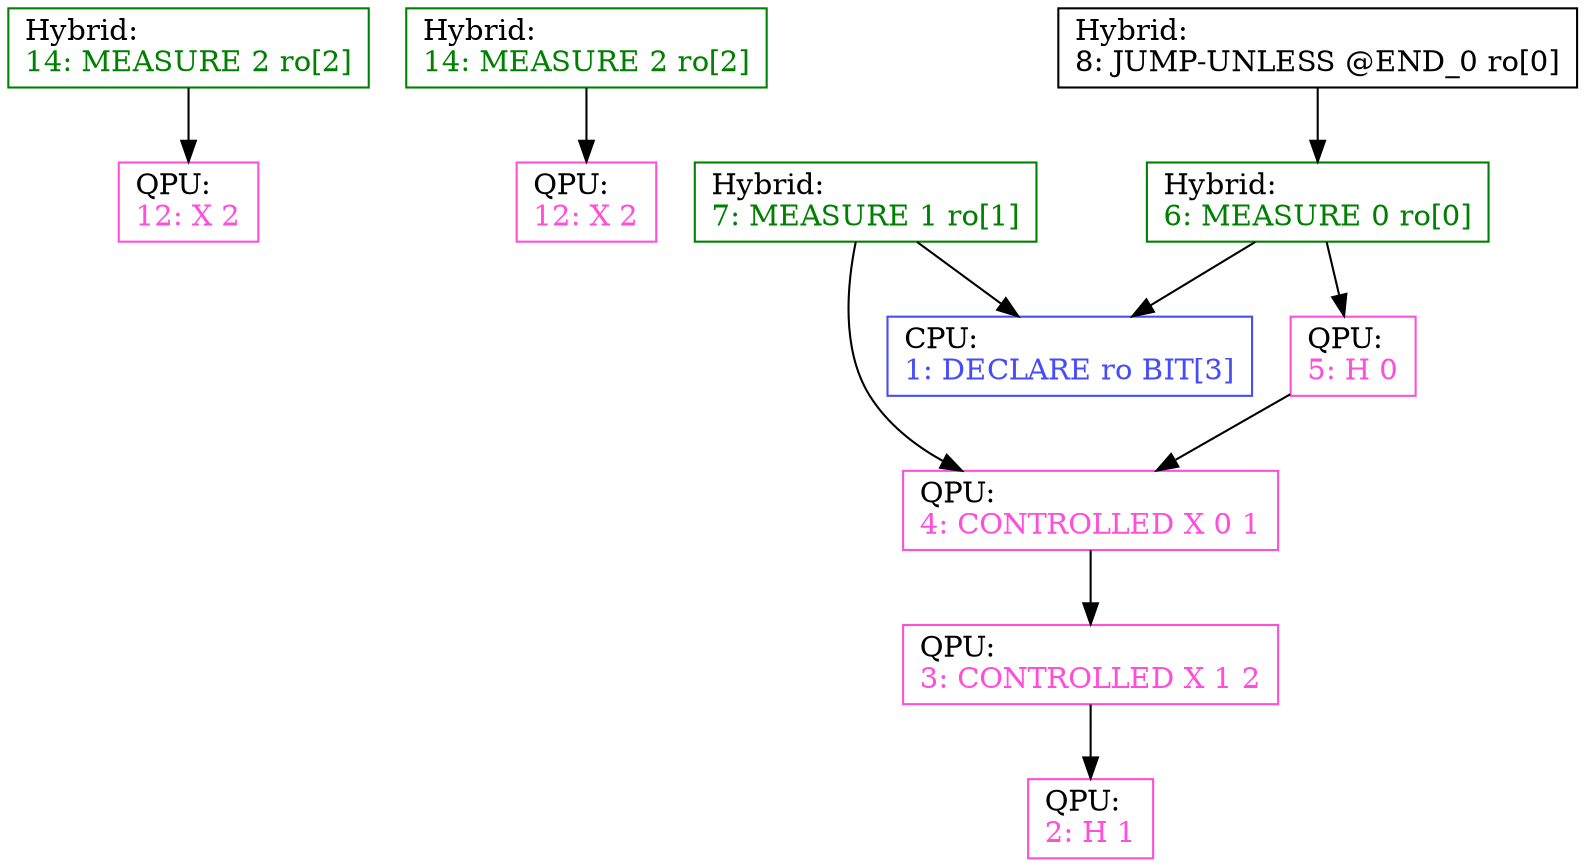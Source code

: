 # SPDX-FileCopyrightText: 2025 Lian Remme <lian.remme@dlr.de>
# SPDX-License-Identifier: MIT
digraph "ControlFlowGraph" {
"Line140" ["shape"="rectangle","color"="#008000","label"=<Hybrid:<br align="left"/><font color="#008000">14: MEASURE 2 ro[2]</font><br align="left"/>>]
"Line125" ["shape"="rectangle","color"="#fe4eda","label"=<QPU:<br align="left"/><font color="#fe4eda">12: X 2</font><br align="left"/>>]
"Line144" ["shape"="rectangle","color"="#008000","label"=<Hybrid:<br align="left"/><font color="#008000">14: MEASURE 2 ro[2]</font><br align="left"/>>]
"Line121" ["shape"="rectangle","color"="#fe4eda","label"=<QPU:<br align="left"/><font color="#fe4eda">12: X 2</font><br align="left"/>>]
"Line410" ["shape"="rectangle","color"="#fe4eda","label"=<QPU:<br align="left"/><font color="#fe4eda">4: CONTROLLED X 0 1</font><br align="left"/>>]
"Line315" ["shape"="rectangle","color"="#fe4eda","label"=<QPU:<br align="left"/><font color="#fe4eda">3: CONTROLLED X 1 2</font><br align="left"/>>]
"Line811" ["shape"="rectangle","color"="black","label"=<Hybrid:<br align="left"/><font color="#000000">8: JUMP-UNLESS @END_0 ro[0]</font><br align="left"/>>]
"Line614" ["shape"="rectangle","color"="#008000","label"=<Hybrid:<br align="left"/><font color="#008000">6: MEASURE 0 ro[0]</font><br align="left"/>>]
"Line516" ["shape"="rectangle","color"="#fe4eda","label"=<QPU:<br align="left"/><font color="#fe4eda">5: H 0</font><br align="left"/>>]
"Line13" ["shape"="rectangle","color"="#464df7","label"=<CPU:<br align="left"/><font color="#464df7">1: DECLARE ro BIT[3]</font><br align="left"/>>]
"Line29" ["shape"="rectangle","color"="#fe4eda","label"=<QPU:<br align="left"/><font color="#fe4eda">2: H 1</font><br align="left"/>>]
"Line719" ["shape"="rectangle","color"="#008000","label"=<Hybrid:<br align="left"/><font color="#008000">7: MEASURE 1 ro[1]</font><br align="left"/>>]
"Line140" -> "Line125"
"Line144" -> "Line121"
"Line410" -> "Line315"
"Line315" -> "Line29"
"Line811" -> "Line614"
"Line614" -> "Line13"
"Line614" -> "Line516"
"Line516" -> "Line410"
"Line719" -> "Line13"
"Line719" -> "Line410"
}